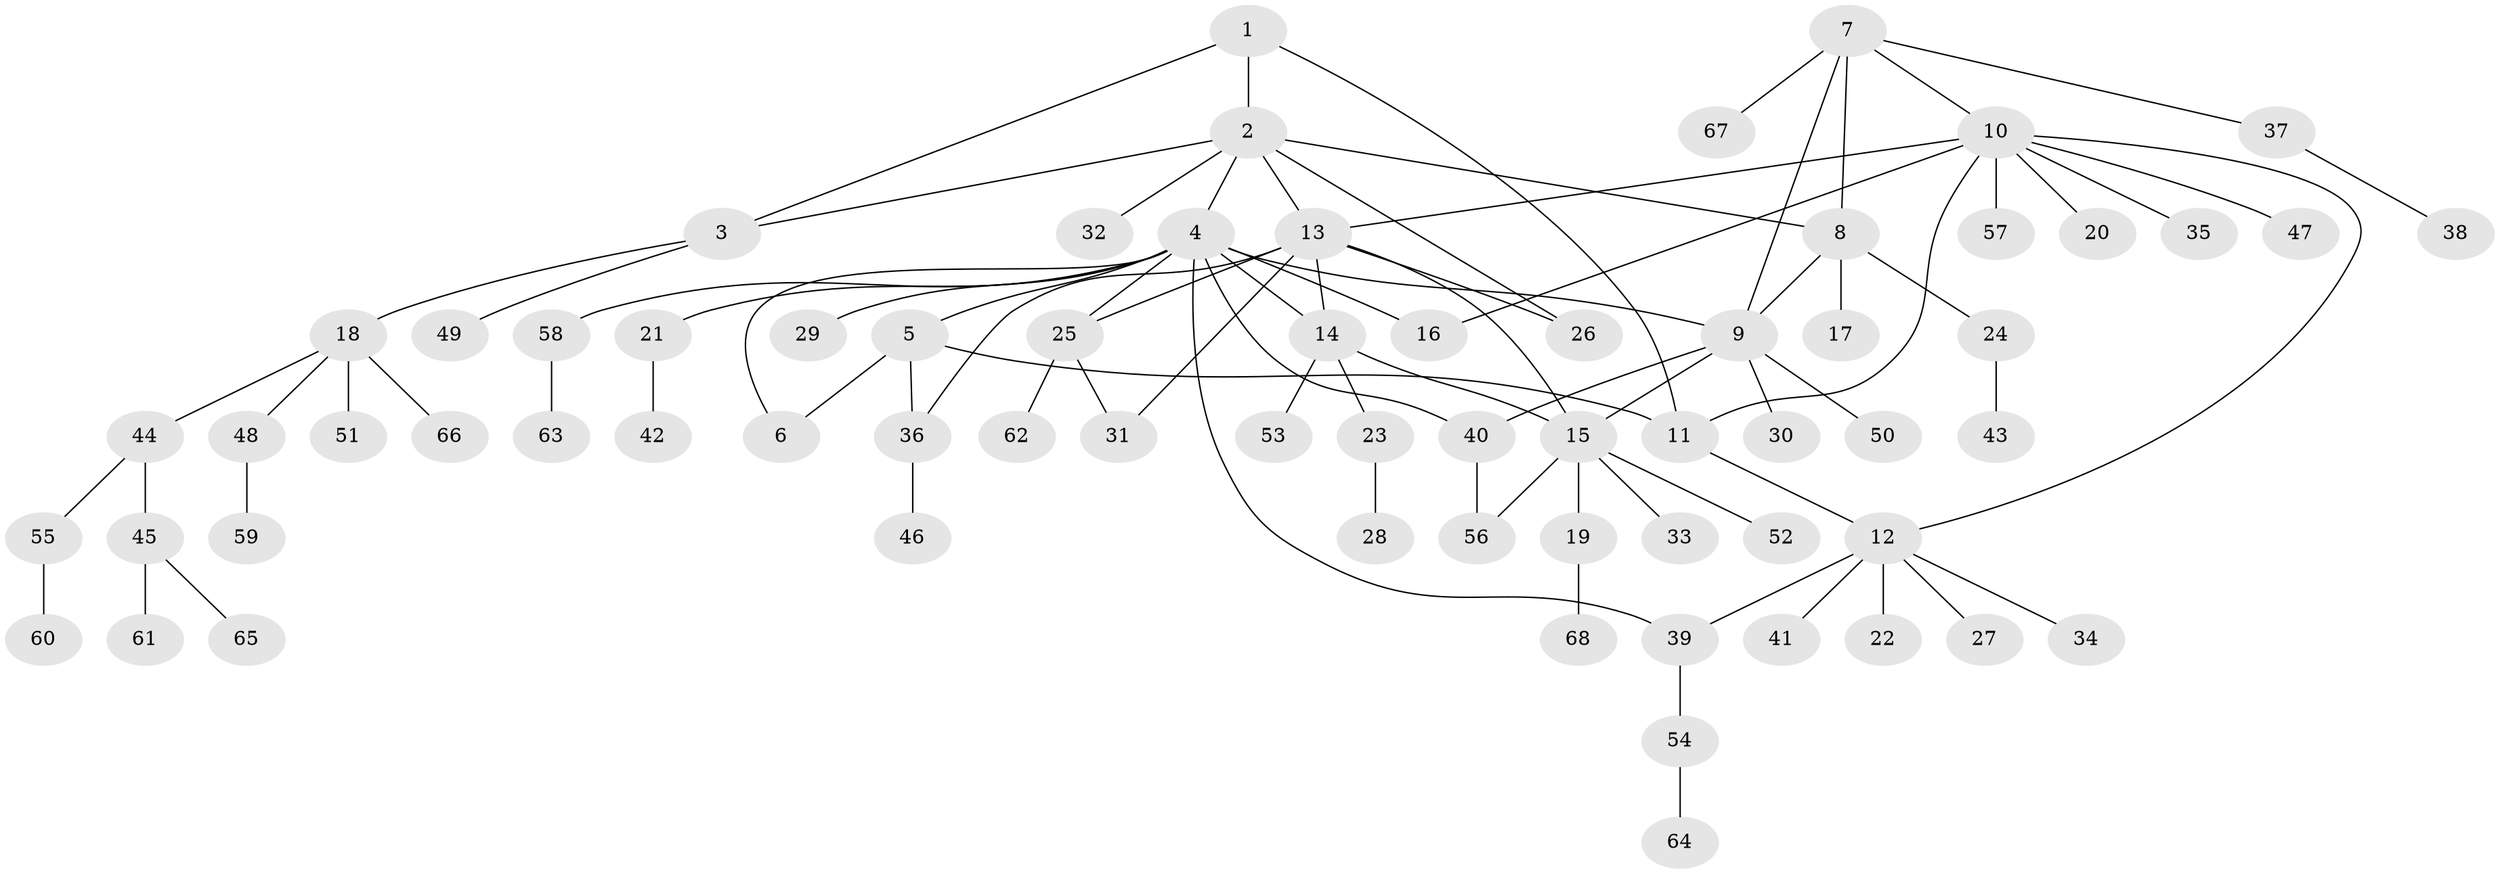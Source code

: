 // Generated by graph-tools (version 1.1) at 2025/26/03/09/25 03:26:41]
// undirected, 68 vertices, 86 edges
graph export_dot {
graph [start="1"]
  node [color=gray90,style=filled];
  1;
  2;
  3;
  4;
  5;
  6;
  7;
  8;
  9;
  10;
  11;
  12;
  13;
  14;
  15;
  16;
  17;
  18;
  19;
  20;
  21;
  22;
  23;
  24;
  25;
  26;
  27;
  28;
  29;
  30;
  31;
  32;
  33;
  34;
  35;
  36;
  37;
  38;
  39;
  40;
  41;
  42;
  43;
  44;
  45;
  46;
  47;
  48;
  49;
  50;
  51;
  52;
  53;
  54;
  55;
  56;
  57;
  58;
  59;
  60;
  61;
  62;
  63;
  64;
  65;
  66;
  67;
  68;
  1 -- 2;
  1 -- 3;
  1 -- 11;
  2 -- 3;
  2 -- 4;
  2 -- 8;
  2 -- 13;
  2 -- 26;
  2 -- 32;
  3 -- 18;
  3 -- 49;
  4 -- 5;
  4 -- 6;
  4 -- 9;
  4 -- 14;
  4 -- 16;
  4 -- 21;
  4 -- 25;
  4 -- 29;
  4 -- 39;
  4 -- 40;
  4 -- 58;
  5 -- 6;
  5 -- 11;
  5 -- 36;
  7 -- 8;
  7 -- 9;
  7 -- 10;
  7 -- 37;
  7 -- 67;
  8 -- 9;
  8 -- 17;
  8 -- 24;
  9 -- 15;
  9 -- 30;
  9 -- 40;
  9 -- 50;
  10 -- 11;
  10 -- 12;
  10 -- 13;
  10 -- 16;
  10 -- 20;
  10 -- 35;
  10 -- 47;
  10 -- 57;
  11 -- 12;
  12 -- 22;
  12 -- 27;
  12 -- 34;
  12 -- 39;
  12 -- 41;
  13 -- 14;
  13 -- 15;
  13 -- 25;
  13 -- 26;
  13 -- 31;
  13 -- 36;
  14 -- 15;
  14 -- 23;
  14 -- 53;
  15 -- 19;
  15 -- 33;
  15 -- 52;
  15 -- 56;
  18 -- 44;
  18 -- 48;
  18 -- 51;
  18 -- 66;
  19 -- 68;
  21 -- 42;
  23 -- 28;
  24 -- 43;
  25 -- 31;
  25 -- 62;
  36 -- 46;
  37 -- 38;
  39 -- 54;
  40 -- 56;
  44 -- 45;
  44 -- 55;
  45 -- 61;
  45 -- 65;
  48 -- 59;
  54 -- 64;
  55 -- 60;
  58 -- 63;
}
